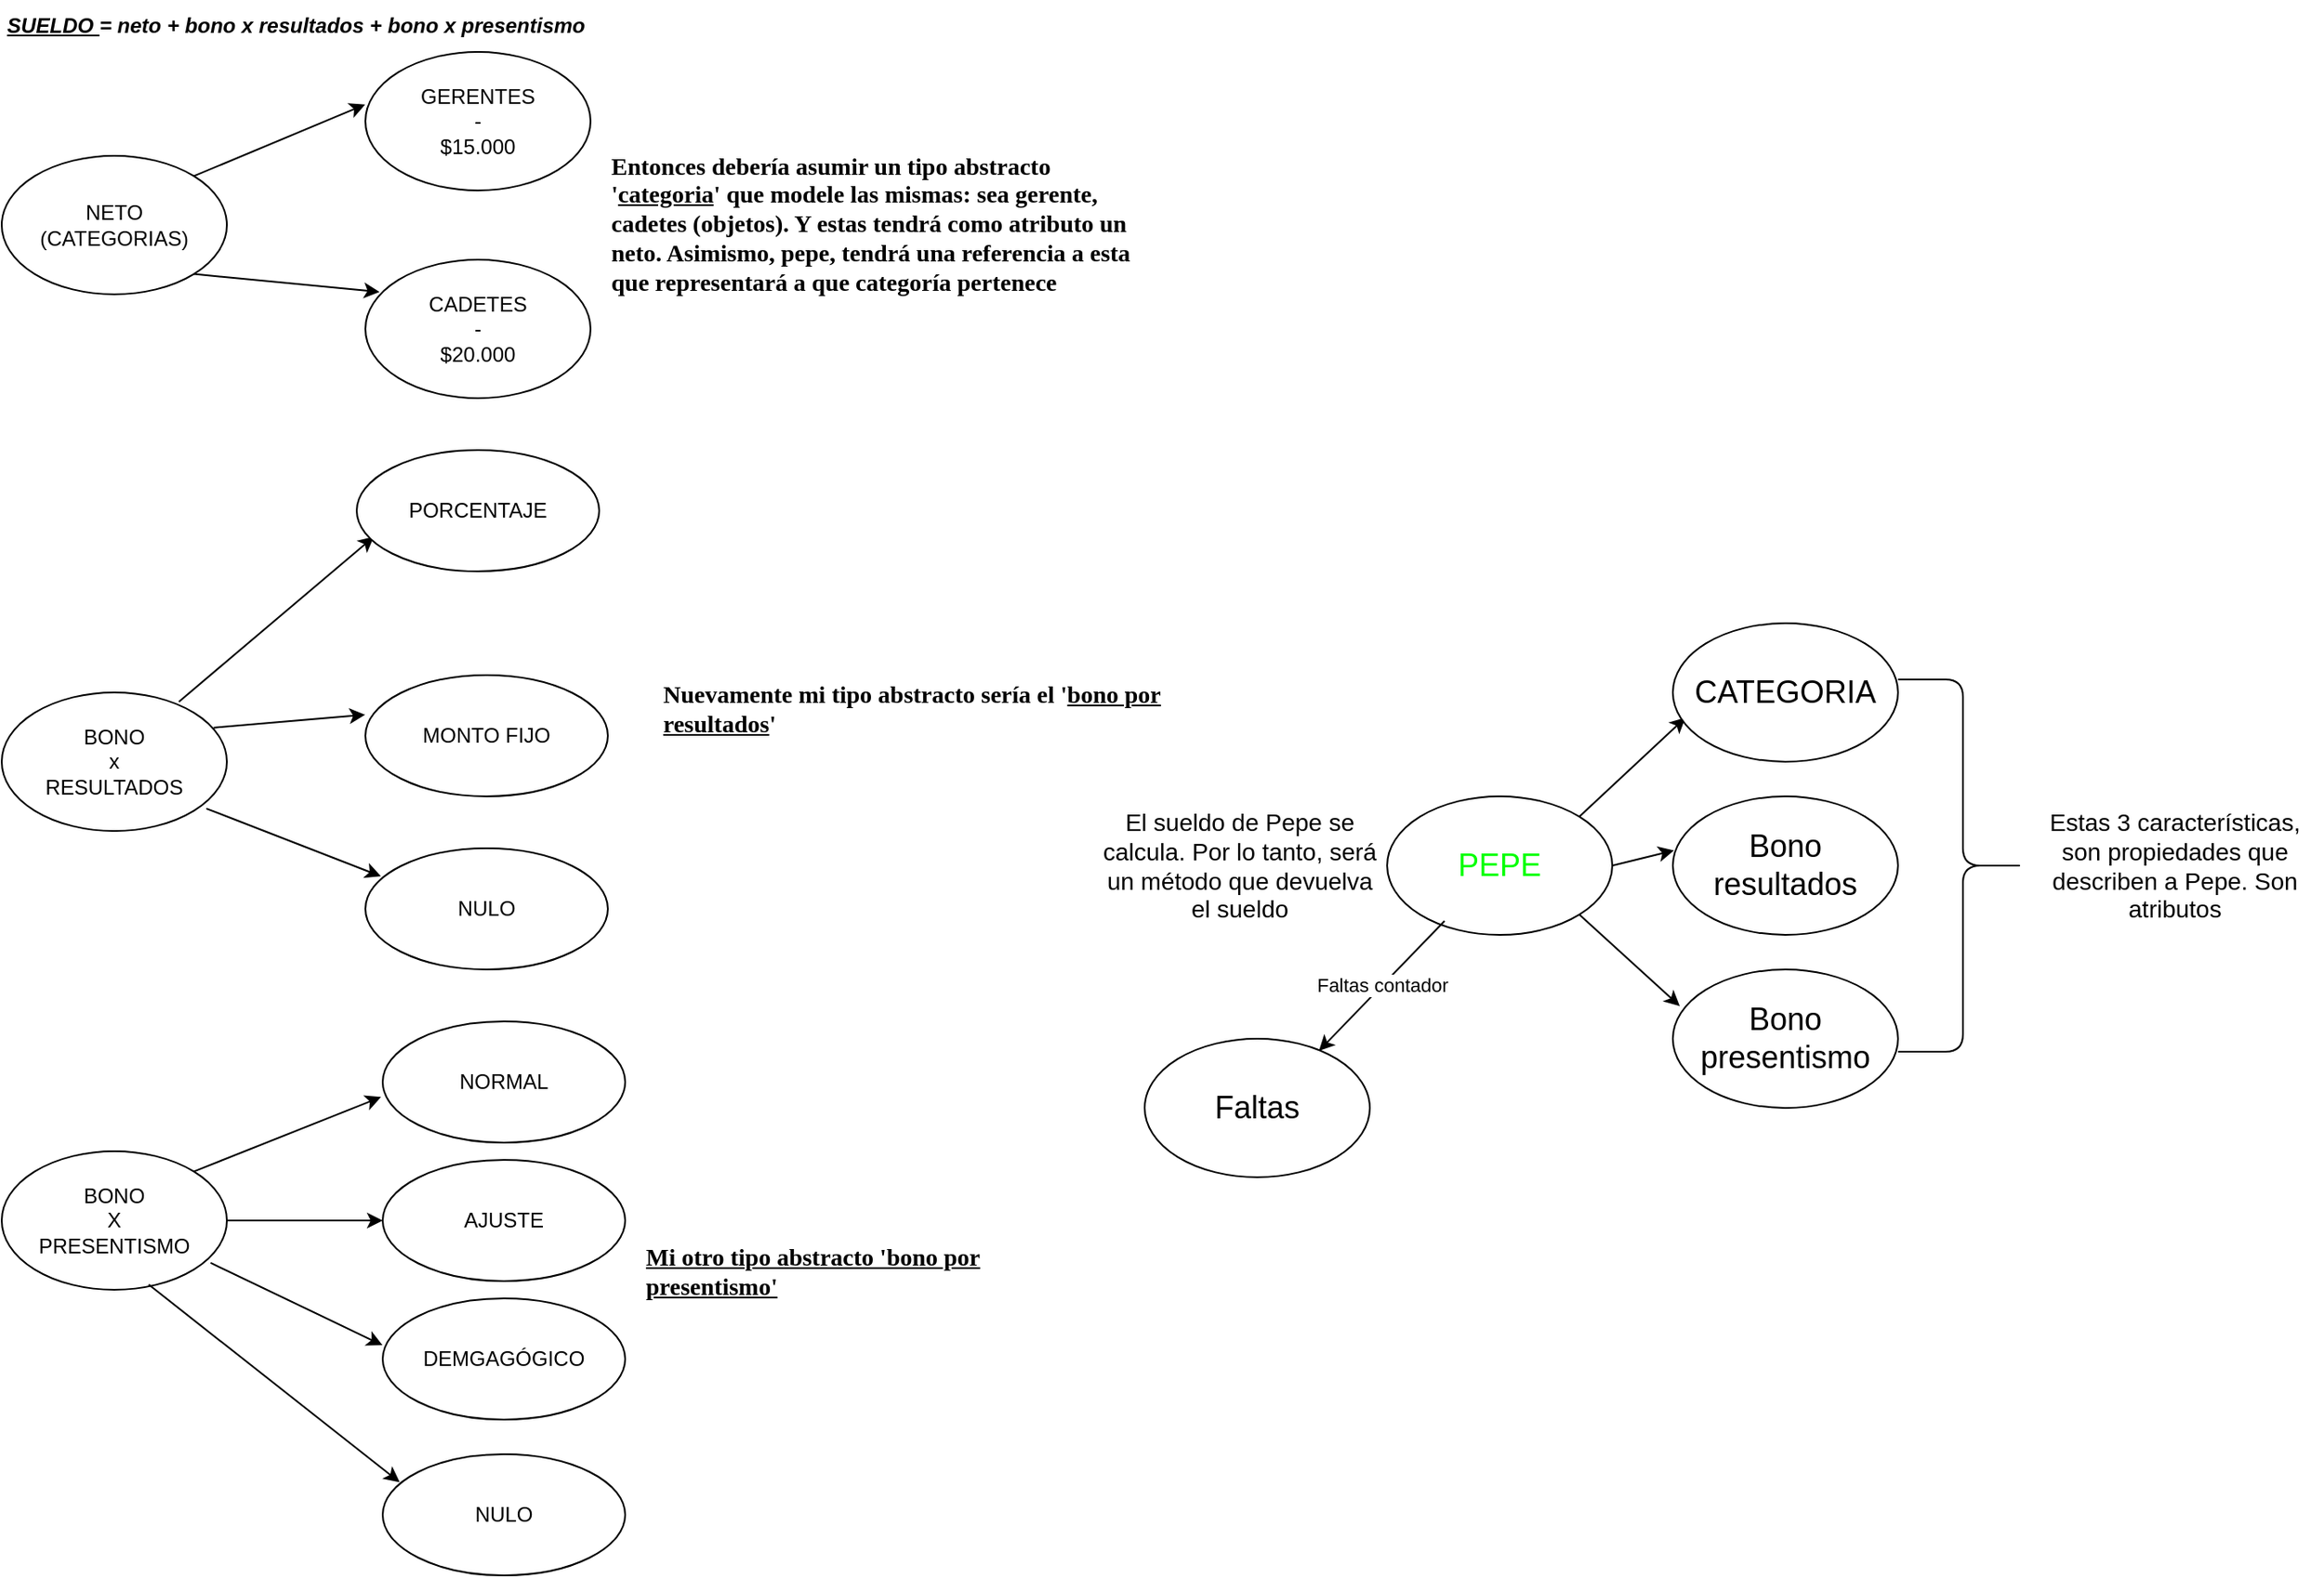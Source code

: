 <mxfile>
    <diagram id="2vCs8MfiK8aJ5e3EdZrz" name="Page-1">
        <mxGraphModel dx="965" dy="714" grid="1" gridSize="10" guides="1" tooltips="1" connect="1" arrows="1" fold="1" page="1" pageScale="1" pageWidth="850" pageHeight="1100" math="0" shadow="0">
            <root>
                <mxCell id="0"/>
                <mxCell id="1" parent="0"/>
                <mxCell id="17" value="&lt;u&gt;SUELDO &lt;/u&gt;= &lt;font style=&quot;color: light-dark(rgb(0, 0, 0), rgb(255, 51, 51));&quot;&gt;neto &lt;/font&gt;+ &lt;font style=&quot;&quot;&gt;&lt;font style=&quot;color: light-dark(rgb(0, 0, 0), rgb(0, 255, 0));&quot;&gt;bono &lt;/font&gt;&lt;font style=&quot;&quot;&gt;&lt;font style=&quot;color: light-dark(rgb(0, 0, 0), rgb(0, 255, 0));&quot;&gt;x&lt;/font&gt; &lt;/font&gt;&lt;/font&gt;&lt;font&gt;&lt;font style=&quot;color: light-dark(rgb(0, 0, 0), rgb(0, 255, 0));&quot;&gt;resultados&lt;/font&gt; &lt;/font&gt;+ &lt;font style=&quot;color: light-dark(rgb(0, 0, 0), rgb(255, 255, 0));&quot;&gt;bono x presentismo&lt;/font&gt;" style="text;align=center;html=1;verticalAlign=middle;whiteSpace=wrap;rounded=0;fontStyle=3" parent="1" vertex="1">
                    <mxGeometry x="10" y="70" width="340" height="30" as="geometry"/>
                </mxCell>
                <mxCell id="24" value="&lt;span&gt;&lt;font style=&quot;color: light-dark(rgb(0, 0, 0), rgb(255, 51, 51));&quot;&gt;NETO&lt;/font&gt;&lt;/span&gt;&lt;div style=&quot;scrollbar-color: rgb(75, 75, 75) rgb(27, 29, 30);&quot;&gt;&lt;font style=&quot;color: light-dark(rgb(0, 0, 0), rgb(255, 51, 51));&quot;&gt;(CATEGORIAS)&lt;/font&gt;&lt;/div&gt;" style="ellipse;whiteSpace=wrap;html=1;" parent="1" vertex="1">
                    <mxGeometry x="10" y="160" width="130" height="80" as="geometry"/>
                </mxCell>
                <mxCell id="26" value="GERENTES&lt;div&gt;-&lt;/div&gt;&lt;div&gt;$15.000&lt;/div&gt;" style="ellipse;whiteSpace=wrap;html=1;" parent="1" vertex="1">
                    <mxGeometry x="220" y="100" width="130" height="80" as="geometry"/>
                </mxCell>
                <mxCell id="27" value="CADETES&lt;div&gt;-&lt;/div&gt;&lt;div&gt;$20.000&lt;/div&gt;" style="ellipse;whiteSpace=wrap;html=1;" parent="1" vertex="1">
                    <mxGeometry x="220" y="220" width="130" height="80" as="geometry"/>
                </mxCell>
                <mxCell id="30" value="&lt;h4&gt;&lt;font style=&quot;font-size: 14px;&quot; face=&quot;Verdana&quot;&gt;Entonces debería asumir un tipo abstracto &#39;&lt;u&gt;categoria&lt;/u&gt;&#39; que modele las mismas: sea gerente, cadetes (objetos). Y estas tendrá como atributo un neto. Asimismo, pepe, tendrá una referencia a esta que representará a que categoría pertenece&lt;/font&gt;&lt;/h4&gt;" style="text;strokeColor=none;align=left;fillColor=none;html=1;verticalAlign=middle;whiteSpace=wrap;rounded=0;fontFamily=Verdana;fontSize=12;" parent="1" vertex="1">
                    <mxGeometry x="360" y="170" width="310" height="60" as="geometry"/>
                </mxCell>
                <mxCell id="31" value="&lt;font style=&quot;color: light-dark(rgb(0, 0, 0), rgb(0, 255, 0));&quot;&gt;BONO&lt;/font&gt;&lt;div&gt;&lt;font style=&quot;color: light-dark(rgb(0, 0, 0), rgb(0, 255, 0));&quot;&gt;x&lt;/font&gt;&lt;/div&gt;&lt;div&gt;&lt;font style=&quot;color: light-dark(rgb(0, 0, 0), rgb(0, 255, 0));&quot;&gt;RESULTADOS&lt;/font&gt;&lt;/div&gt;" style="ellipse;whiteSpace=wrap;html=1;" parent="1" vertex="1">
                    <mxGeometry x="10" y="470" width="130" height="80" as="geometry"/>
                </mxCell>
                <mxCell id="32" value="" style="edgeStyle=none;orthogonalLoop=1;jettySize=auto;html=1;entryX=0.071;entryY=0.714;entryDx=0;entryDy=0;entryPerimeter=0;exitX=0.787;exitY=0.067;exitDx=0;exitDy=0;exitPerimeter=0;" parent="1" source="31" target="34" edge="1">
                    <mxGeometry width="80" relative="1" as="geometry">
                        <mxPoint x="130" y="540" as="sourcePoint"/>
                        <mxPoint x="200" y="500" as="targetPoint"/>
                        <Array as="points"/>
                    </mxGeometry>
                </mxCell>
                <mxCell id="34" value="PORCENTAJE" style="ellipse;whiteSpace=wrap;html=1;" parent="1" vertex="1">
                    <mxGeometry x="215" y="330" width="140" height="70" as="geometry"/>
                </mxCell>
                <mxCell id="35" value="MONTO FIJO" style="ellipse;whiteSpace=wrap;html=1;" parent="1" vertex="1">
                    <mxGeometry x="220" y="460" width="140" height="70" as="geometry"/>
                </mxCell>
                <mxCell id="36" value="" style="edgeStyle=none;orthogonalLoop=1;jettySize=auto;html=1;entryX=-0.001;entryY=0.326;entryDx=0;entryDy=0;entryPerimeter=0;exitX=0.941;exitY=0.254;exitDx=0;exitDy=0;exitPerimeter=0;" parent="1" source="31" target="35" edge="1">
                    <mxGeometry width="80" relative="1" as="geometry">
                        <mxPoint x="140" y="560" as="sourcePoint"/>
                        <mxPoint x="220" y="520" as="targetPoint"/>
                        <Array as="points"/>
                    </mxGeometry>
                </mxCell>
                <mxCell id="40" value="NULO" style="ellipse;whiteSpace=wrap;html=1;" parent="1" vertex="1">
                    <mxGeometry x="220" y="560" width="140" height="70" as="geometry"/>
                </mxCell>
                <mxCell id="41" value="" style="edgeStyle=none;orthogonalLoop=1;jettySize=auto;html=1;exitX=0.909;exitY=0.838;exitDx=0;exitDy=0;exitPerimeter=0;entryX=0.064;entryY=0.231;entryDx=0;entryDy=0;entryPerimeter=0;" parent="1" source="31" target="40" edge="1">
                    <mxGeometry width="80" relative="1" as="geometry">
                        <mxPoint x="130" y="602" as="sourcePoint"/>
                        <mxPoint x="210" y="650" as="targetPoint"/>
                        <Array as="points"/>
                    </mxGeometry>
                </mxCell>
                <mxCell id="42" value="" style="edgeStyle=none;orthogonalLoop=1;jettySize=auto;html=1;entryX=-0.001;entryY=0.379;entryDx=0;entryDy=0;entryPerimeter=0;exitX=1;exitY=0;exitDx=0;exitDy=0;" parent="1" source="24" target="26" edge="1">
                    <mxGeometry width="80" relative="1" as="geometry">
                        <mxPoint x="140" y="185" as="sourcePoint"/>
                        <mxPoint x="240" y="95" as="targetPoint"/>
                        <Array as="points"/>
                    </mxGeometry>
                </mxCell>
                <mxCell id="43" value="" style="edgeStyle=none;orthogonalLoop=1;jettySize=auto;html=1;entryX=0.063;entryY=0.233;entryDx=0;entryDy=0;entryPerimeter=0;exitX=1;exitY=1;exitDx=0;exitDy=0;" parent="1" source="24" target="27" edge="1">
                    <mxGeometry width="80" relative="1" as="geometry">
                        <mxPoint x="140" y="240" as="sourcePoint"/>
                        <mxPoint x="239" y="198" as="targetPoint"/>
                        <Array as="points"/>
                    </mxGeometry>
                </mxCell>
                <mxCell id="44" value="&lt;h4&gt;&lt;span style=&quot;font-size: 14px;&quot;&gt;Nuevamente mi tipo abstracto sería el &#39;&lt;u&gt;bono por resultados&lt;/u&gt;&#39;&lt;/span&gt;&lt;/h4&gt;" style="text;strokeColor=none;align=left;fillColor=none;html=1;verticalAlign=middle;whiteSpace=wrap;rounded=0;fontFamily=Verdana;fontSize=12;" parent="1" vertex="1">
                    <mxGeometry x="390" y="450" width="310" height="60" as="geometry"/>
                </mxCell>
                <mxCell id="45" value="&lt;font style=&quot;color: light-dark(rgb(0, 255, 0), rgb(255, 255, 255)); font-size: 18px;&quot;&gt;PEPE&lt;/font&gt;" style="ellipse;whiteSpace=wrap;html=1;" parent="1" vertex="1">
                    <mxGeometry x="810" y="530" width="130" height="80" as="geometry"/>
                </mxCell>
                <mxCell id="46" value="" style="edgeStyle=none;orthogonalLoop=1;jettySize=auto;html=1;exitX=1;exitY=0;exitDx=0;exitDy=0;entryX=0.056;entryY=0.681;entryDx=0;entryDy=0;entryPerimeter=0;" parent="1" source="45" target="47" edge="1">
                    <mxGeometry width="80" relative="1" as="geometry">
                        <mxPoint x="960" y="530" as="sourcePoint"/>
                        <mxPoint x="980" y="480" as="targetPoint"/>
                        <Array as="points"/>
                    </mxGeometry>
                </mxCell>
                <mxCell id="47" value="&lt;span style=&quot;font-size: 18px;&quot;&gt;&lt;font style=&quot;color: light-dark(rgb(0, 0, 0), rgb(255, 51, 51));&quot;&gt;CATEGORIA&lt;/font&gt;&lt;/span&gt;" style="ellipse;whiteSpace=wrap;html=1;" parent="1" vertex="1">
                    <mxGeometry x="975" y="430" width="130" height="80" as="geometry"/>
                </mxCell>
                <mxCell id="48" value="&lt;font style=&quot;font-size: 14px;&quot;&gt;El sueldo de Pepe se calcula. Por lo tanto, será un método que devuelva el sueldo&lt;/font&gt;" style="text;strokeColor=none;align=center;fillColor=none;html=1;verticalAlign=middle;whiteSpace=wrap;rounded=0;" parent="1" vertex="1">
                    <mxGeometry x="640" y="555" width="170" height="30" as="geometry"/>
                </mxCell>
                <mxCell id="49" value="&lt;span style=&quot;font-size: 18px;&quot;&gt;&lt;font style=&quot;color: light-dark(rgb(0, 0, 0), rgb(0, 255, 0));&quot;&gt;Bono resultados&lt;/font&gt;&lt;/span&gt;" style="ellipse;whiteSpace=wrap;html=1;" parent="1" vertex="1">
                    <mxGeometry x="975" y="530" width="130" height="80" as="geometry"/>
                </mxCell>
                <mxCell id="50" value="&lt;span style=&quot;font-size: 18px;&quot;&gt;Bono presentismo&lt;/span&gt;" style="ellipse;whiteSpace=wrap;html=1;" parent="1" vertex="1">
                    <mxGeometry x="975" y="630" width="130" height="80" as="geometry"/>
                </mxCell>
                <mxCell id="51" value="" style="edgeStyle=none;orthogonalLoop=1;jettySize=auto;html=1;exitX=1;exitY=0.5;exitDx=0;exitDy=0;entryX=0.005;entryY=0.39;entryDx=0;entryDy=0;entryPerimeter=0;" parent="1" source="45" target="49" edge="1">
                    <mxGeometry width="80" relative="1" as="geometry">
                        <mxPoint x="940" y="578" as="sourcePoint"/>
                        <mxPoint x="1001" y="520" as="targetPoint"/>
                        <Array as="points"/>
                    </mxGeometry>
                </mxCell>
                <mxCell id="52" value="" style="edgeStyle=none;orthogonalLoop=1;jettySize=auto;html=1;exitX=1;exitY=1;exitDx=0;exitDy=0;entryX=0.031;entryY=0.265;entryDx=0;entryDy=0;entryPerimeter=0;" parent="1" source="45" target="50" edge="1">
                    <mxGeometry width="80" relative="1" as="geometry">
                        <mxPoint x="934" y="599" as="sourcePoint"/>
                        <mxPoint x="970" y="590" as="targetPoint"/>
                        <Array as="points"/>
                    </mxGeometry>
                </mxCell>
                <mxCell id="54" value="" style="shape=curlyBracket;whiteSpace=wrap;html=1;rounded=1;flipH=1;labelPosition=right;verticalLabelPosition=middle;align=left;verticalAlign=middle;size=0.5;" parent="1" vertex="1">
                    <mxGeometry x="1105" y="462.5" width="75" height="215" as="geometry"/>
                </mxCell>
                <mxCell id="57" value="&lt;font style=&quot;font-size: 14px;&quot;&gt;Estas 3 características, son propiedades que describen a Pepe. Son atributos&lt;/font&gt;" style="text;strokeColor=none;align=center;fillColor=none;html=1;verticalAlign=middle;whiteSpace=wrap;rounded=0;" parent="1" vertex="1">
                    <mxGeometry x="1180" y="555" width="170" height="30" as="geometry"/>
                </mxCell>
                <mxCell id="58" value="Faltas contador" style="edgeStyle=none;orthogonalLoop=1;jettySize=auto;html=1;exitX=0.255;exitY=0.9;exitDx=0;exitDy=0;exitPerimeter=0;entryX=0.774;entryY=0.088;entryDx=0;entryDy=0;entryPerimeter=0;" edge="1" parent="1" source="45" target="60">
                    <mxGeometry width="80" relative="1" as="geometry">
                        <mxPoint x="840" y="610" as="sourcePoint"/>
                        <mxPoint x="760" y="690" as="targetPoint"/>
                        <Array as="points"/>
                    </mxGeometry>
                </mxCell>
                <mxCell id="60" value="&lt;span style=&quot;font-size: 18px;&quot;&gt;Faltas&lt;/span&gt;" style="ellipse;whiteSpace=wrap;html=1;" vertex="1" parent="1">
                    <mxGeometry x="670" y="670" width="130" height="80" as="geometry"/>
                </mxCell>
                <mxCell id="61" value="&lt;font style=&quot;color: light-dark(rgb(0, 0, 0), rgb(255, 255, 0));&quot;&gt;BONO&lt;/font&gt;&lt;div&gt;&lt;font style=&quot;color: light-dark(rgb(0, 0, 0), rgb(255, 255, 0));&quot;&gt;X&lt;/font&gt;&lt;/div&gt;&lt;div&gt;&lt;font style=&quot;color: light-dark(rgb(0, 0, 0), rgb(255, 255, 0));&quot;&gt;PRESENTISMO&lt;/font&gt;&lt;/div&gt;" style="ellipse;whiteSpace=wrap;html=1;" vertex="1" parent="1">
                    <mxGeometry x="10" y="735" width="130" height="80" as="geometry"/>
                </mxCell>
                <mxCell id="62" value="" style="edgeStyle=none;orthogonalLoop=1;jettySize=auto;html=1;exitX=1;exitY=0;exitDx=0;exitDy=0;entryX=-0.007;entryY=0.624;entryDx=0;entryDy=0;entryPerimeter=0;" edge="1" parent="1" source="61" target="68">
                    <mxGeometry width="80" relative="1" as="geometry">
                        <mxPoint x="135" y="750" as="sourcePoint"/>
                        <mxPoint x="200" y="720" as="targetPoint"/>
                        <Array as="points"/>
                    </mxGeometry>
                </mxCell>
                <mxCell id="63" value="" style="edgeStyle=none;orthogonalLoop=1;jettySize=auto;html=1;exitX=0.928;exitY=0.806;exitDx=0;exitDy=0;exitPerimeter=0;entryX=-0.001;entryY=0.386;entryDx=0;entryDy=0;entryPerimeter=0;" edge="1" parent="1" source="61" target="66">
                    <mxGeometry width="80" relative="1" as="geometry">
                        <mxPoint x="160" y="775" as="sourcePoint"/>
                        <mxPoint x="230" y="775" as="targetPoint"/>
                        <Array as="points"/>
                    </mxGeometry>
                </mxCell>
                <mxCell id="64" value="" style="edgeStyle=none;orthogonalLoop=1;jettySize=auto;html=1;exitX=0.653;exitY=0.963;exitDx=0;exitDy=0;entryX=0.07;entryY=0.231;entryDx=0;entryDy=0;entryPerimeter=0;exitPerimeter=0;" edge="1" parent="1" source="61" target="65">
                    <mxGeometry width="80" relative="1" as="geometry">
                        <mxPoint x="135" y="819" as="sourcePoint"/>
                        <mxPoint x="200" y="860" as="targetPoint"/>
                        <Array as="points"/>
                    </mxGeometry>
                </mxCell>
                <mxCell id="65" value="NULO" style="ellipse;whiteSpace=wrap;html=1;" vertex="1" parent="1">
                    <mxGeometry x="230" y="910" width="140" height="70" as="geometry"/>
                </mxCell>
                <mxCell id="66" value="DEMGAGÓGICO" style="ellipse;whiteSpace=wrap;html=1;" vertex="1" parent="1">
                    <mxGeometry x="230" y="820" width="140" height="70" as="geometry"/>
                </mxCell>
                <mxCell id="67" value="AJUSTE" style="ellipse;whiteSpace=wrap;html=1;" vertex="1" parent="1">
                    <mxGeometry x="230" y="740" width="140" height="70" as="geometry"/>
                </mxCell>
                <mxCell id="68" value="NORMAL" style="ellipse;whiteSpace=wrap;html=1;" vertex="1" parent="1">
                    <mxGeometry x="230" y="660" width="140" height="70" as="geometry"/>
                </mxCell>
                <mxCell id="69" value="" style="edgeStyle=none;orthogonalLoop=1;jettySize=auto;html=1;exitX=1;exitY=0.5;exitDx=0;exitDy=0;entryX=0;entryY=0.5;entryDx=0;entryDy=0;" edge="1" parent="1" source="61" target="67">
                    <mxGeometry width="80" relative="1" as="geometry">
                        <mxPoint x="151" y="787" as="sourcePoint"/>
                        <mxPoint x="230" y="760" as="targetPoint"/>
                        <Array as="points"/>
                    </mxGeometry>
                </mxCell>
                <mxCell id="70" value="&lt;h4&gt;&lt;span style=&quot;font-size: 14px;&quot;&gt;&lt;u&gt;Mi otro tipo abstracto &#39;bono por presentismo&#39;&lt;/u&gt;&lt;/span&gt;&lt;/h4&gt;" style="text;strokeColor=none;align=left;fillColor=none;html=1;verticalAlign=middle;whiteSpace=wrap;rounded=0;fontFamily=Verdana;fontSize=12;" vertex="1" parent="1">
                    <mxGeometry x="380" y="780" width="260" height="50" as="geometry"/>
                </mxCell>
            </root>
        </mxGraphModel>
    </diagram>
</mxfile>